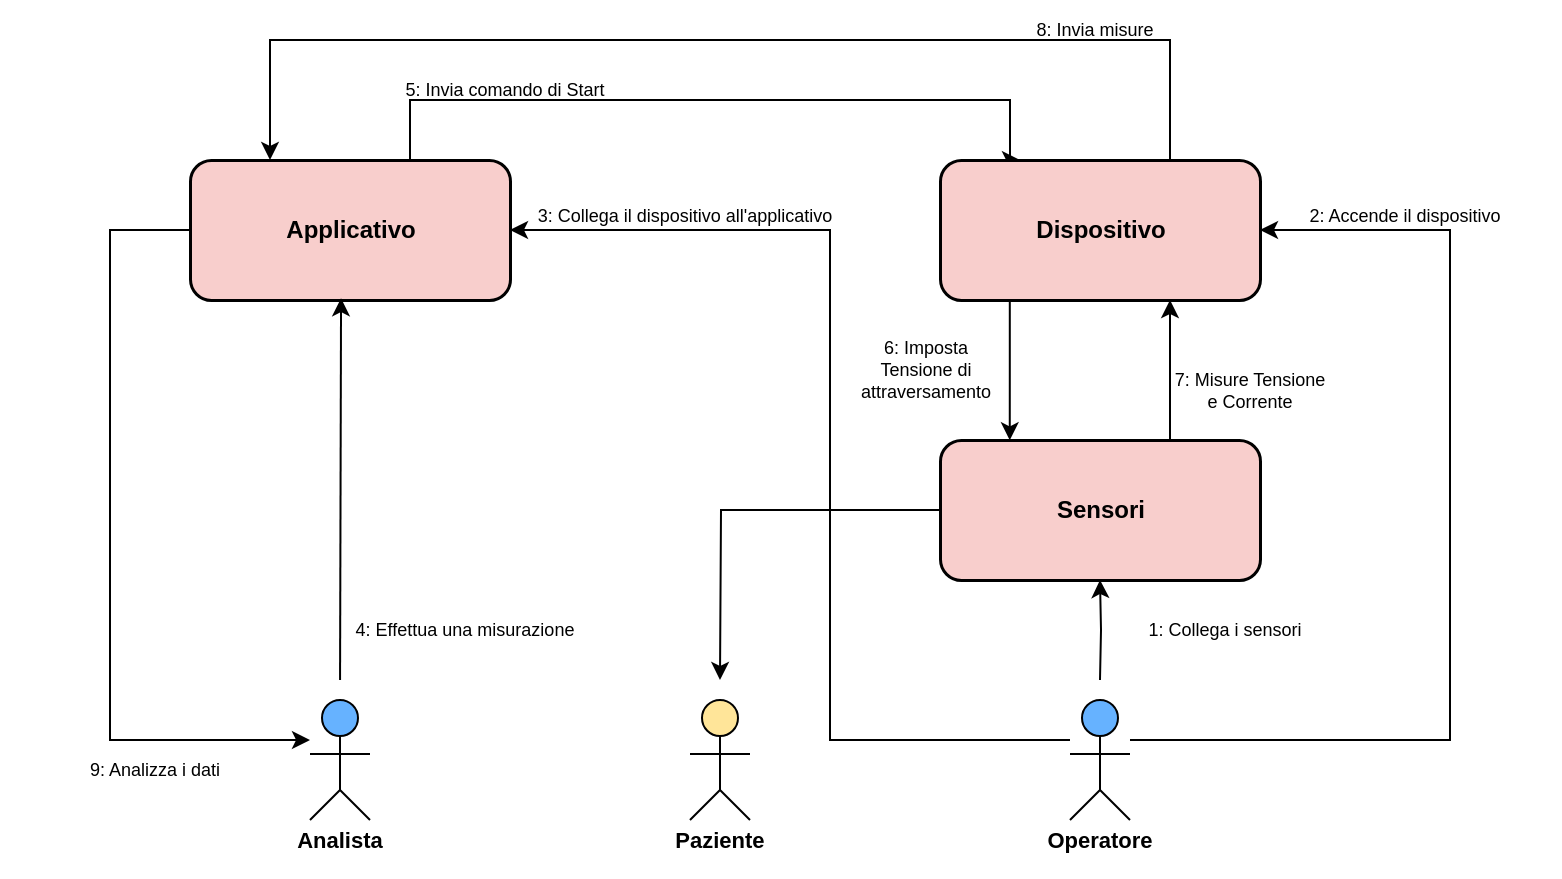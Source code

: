 <mxfile version="15.9.6" type="device"><diagram id="UOcES9Z_MR0xL3YYRcIO" name="Page-1"><mxGraphModel dx="1178" dy="609" grid="1" gridSize="10" guides="1" tooltips="1" connect="1" arrows="1" fold="1" page="1" pageScale="1" pageWidth="827" pageHeight="1169" math="0" shadow="0"><root><mxCell id="0"/><mxCell id="1" parent="0"/><mxCell id="JzcPaNIn4srB5uCUla86-24" style="edgeStyle=orthogonalEdgeStyle;rounded=0;orthogonalLoop=1;jettySize=auto;html=1;" edge="1" parent="1" source="JzcPaNIn4srB5uCUla86-8"><mxGeometry relative="1" as="geometry"><mxPoint x="170" y="840.029" as="targetPoint"/><Array as="points"><mxPoint x="70" y="585"/><mxPoint x="70" y="840"/></Array></mxGeometry></mxCell><mxCell id="JzcPaNIn4srB5uCUla86-33" style="edgeStyle=orthogonalEdgeStyle;rounded=0;orthogonalLoop=1;jettySize=auto;html=1;entryX=0.25;entryY=0;entryDx=0;entryDy=0;" edge="1" parent="1" source="JzcPaNIn4srB5uCUla86-8" target="JzcPaNIn4srB5uCUla86-9"><mxGeometry relative="1" as="geometry"><Array as="points"><mxPoint x="220" y="520"/><mxPoint x="520" y="520"/></Array></mxGeometry></mxCell><mxCell id="JzcPaNIn4srB5uCUla86-8" value="&lt;b&gt;Applicativo&lt;/b&gt;" style="text;html=1;align=center;verticalAlign=middle;dashed=0;fillColor=#f8cecc;strokeColor=#000000;rounded=1;strokeWidth=1.5;" vertex="1" parent="1"><mxGeometry x="110" y="550" width="160" height="70" as="geometry"/></mxCell><mxCell id="JzcPaNIn4srB5uCUla86-30" style="edgeStyle=orthogonalEdgeStyle;rounded=0;orthogonalLoop=1;jettySize=auto;html=1;entryX=0.218;entryY=0.002;entryDx=0;entryDy=0;entryPerimeter=0;" edge="1" parent="1" source="JzcPaNIn4srB5uCUla86-9" target="JzcPaNIn4srB5uCUla86-12"><mxGeometry relative="1" as="geometry"><Array as="points"><mxPoint x="520" y="655"/></Array></mxGeometry></mxCell><mxCell id="JzcPaNIn4srB5uCUla86-34" style="edgeStyle=orthogonalEdgeStyle;rounded=0;orthogonalLoop=1;jettySize=auto;html=1;entryX=0.25;entryY=0;entryDx=0;entryDy=0;" edge="1" parent="1" source="JzcPaNIn4srB5uCUla86-9" target="JzcPaNIn4srB5uCUla86-8"><mxGeometry relative="1" as="geometry"><Array as="points"><mxPoint x="600" y="490"/><mxPoint x="150" y="490"/></Array></mxGeometry></mxCell><mxCell id="JzcPaNIn4srB5uCUla86-9" value="&lt;b&gt;Dispositivo&lt;/b&gt;" style="text;html=1;align=center;verticalAlign=middle;dashed=0;fillColor=#f8cecc;strokeColor=#000000;rounded=1;strokeWidth=1.5;" vertex="1" parent="1"><mxGeometry x="485" y="550" width="160" height="70" as="geometry"/></mxCell><mxCell id="JzcPaNIn4srB5uCUla86-22" style="edgeStyle=orthogonalEdgeStyle;rounded=0;orthogonalLoop=1;jettySize=auto;html=1;entryX=0.472;entryY=0.987;entryDx=0;entryDy=0;entryPerimeter=0;" edge="1" parent="1" target="JzcPaNIn4srB5uCUla86-8"><mxGeometry relative="1" as="geometry"><mxPoint x="185.029" y="810" as="sourcePoint"/></mxGeometry></mxCell><mxCell id="JzcPaNIn4srB5uCUla86-13" style="edgeStyle=orthogonalEdgeStyle;rounded=0;orthogonalLoop=1;jettySize=auto;html=1;exitX=0.5;exitY=0;exitDx=0;exitDy=0;exitPerimeter=0;" edge="1" parent="1" target="JzcPaNIn4srB5uCUla86-12"><mxGeometry relative="1" as="geometry"><mxPoint x="565" y="810" as="sourcePoint"/></mxGeometry></mxCell><mxCell id="JzcPaNIn4srB5uCUla86-19" style="edgeStyle=orthogonalEdgeStyle;rounded=0;orthogonalLoop=1;jettySize=auto;html=1;entryX=1;entryY=0.5;entryDx=0;entryDy=0;" edge="1" parent="1" target="JzcPaNIn4srB5uCUla86-9"><mxGeometry relative="1" as="geometry"><mxPoint x="580" y="840.029" as="sourcePoint"/><Array as="points"><mxPoint x="740" y="840"/><mxPoint x="740" y="585"/></Array></mxGeometry></mxCell><mxCell id="JzcPaNIn4srB5uCUla86-20" style="edgeStyle=orthogonalEdgeStyle;rounded=0;orthogonalLoop=1;jettySize=auto;html=1;entryX=1;entryY=0.5;entryDx=0;entryDy=0;" edge="1" parent="1" target="JzcPaNIn4srB5uCUla86-8"><mxGeometry relative="1" as="geometry"><mxPoint x="550" y="840.029" as="sourcePoint"/><Array as="points"><mxPoint x="430" y="840"/><mxPoint x="430" y="585"/></Array></mxGeometry></mxCell><mxCell id="JzcPaNIn4srB5uCUla86-17" style="edgeStyle=orthogonalEdgeStyle;rounded=0;orthogonalLoop=1;jettySize=auto;html=1;" edge="1" parent="1" source="JzcPaNIn4srB5uCUla86-12"><mxGeometry relative="1" as="geometry"><mxPoint x="600" y="620" as="targetPoint"/><Array as="points"><mxPoint x="600" y="620"/></Array></mxGeometry></mxCell><mxCell id="JzcPaNIn4srB5uCUla86-18" style="edgeStyle=orthogonalEdgeStyle;orthogonalLoop=1;jettySize=auto;html=1;entryX=0.5;entryY=0;entryDx=0;entryDy=0;entryPerimeter=0;rounded=0;" edge="1" parent="1" source="JzcPaNIn4srB5uCUla86-12"><mxGeometry relative="1" as="geometry"><mxPoint x="375" y="810" as="targetPoint"/></mxGeometry></mxCell><mxCell id="JzcPaNIn4srB5uCUla86-12" value="&lt;b&gt;Sensori&lt;/b&gt;" style="text;html=1;align=center;verticalAlign=middle;dashed=0;fillColor=#f8cecc;strokeColor=#000000;rounded=1;strokeWidth=1.5;" vertex="1" parent="1"><mxGeometry x="485" y="690" width="160" height="70" as="geometry"/></mxCell><mxCell id="JzcPaNIn4srB5uCUla86-15" value="1: Collega i sensori" style="text;html=1;strokeColor=none;fillColor=none;align=center;verticalAlign=middle;whiteSpace=wrap;rounded=0;fontSize=9;" vertex="1" parent="1"><mxGeometry x="550" y="770" width="155" height="30" as="geometry"/></mxCell><mxCell id="JzcPaNIn4srB5uCUla86-16" value="2: Accende il dispositivo" style="text;html=1;strokeColor=none;fillColor=none;align=center;verticalAlign=middle;whiteSpace=wrap;rounded=0;fontSize=9;" vertex="1" parent="1"><mxGeometry x="640" y="562.5" width="155" height="30" as="geometry"/></mxCell><mxCell id="JzcPaNIn4srB5uCUla86-28" value="7: Misure Tensione e Corrente" style="text;html=1;strokeColor=none;fillColor=none;align=center;verticalAlign=middle;whiteSpace=wrap;rounded=0;fontSize=9;" vertex="1" parent="1"><mxGeometry x="600" y="650" width="80" height="30" as="geometry"/></mxCell><mxCell id="JzcPaNIn4srB5uCUla86-36" value="9: Analizza i dati" style="text;html=1;strokeColor=none;fillColor=none;align=center;verticalAlign=middle;whiteSpace=wrap;rounded=0;fontSize=9;" vertex="1" parent="1"><mxGeometry x="15" y="840" width="155" height="30" as="geometry"/></mxCell><mxCell id="JzcPaNIn4srB5uCUla86-37" value="4: Effettua una misurazione" style="text;html=1;strokeColor=none;fillColor=none;align=center;verticalAlign=middle;whiteSpace=wrap;rounded=0;fontSize=9;" vertex="1" parent="1"><mxGeometry x="170" y="770" width="155" height="30" as="geometry"/></mxCell><mxCell id="JzcPaNIn4srB5uCUla86-38" value="5: Invia comando di Start" style="text;html=1;strokeColor=none;fillColor=none;align=center;verticalAlign=middle;whiteSpace=wrap;rounded=0;fontSize=9;" vertex="1" parent="1"><mxGeometry x="190" y="500" width="155" height="30" as="geometry"/></mxCell><mxCell id="JzcPaNIn4srB5uCUla86-39" value="3: Collega il dispositivo all'applicativo" style="text;html=1;strokeColor=none;fillColor=none;align=center;verticalAlign=middle;whiteSpace=wrap;rounded=0;fontSize=9;" vertex="1" parent="1"><mxGeometry x="280" y="570" width="155" height="15" as="geometry"/></mxCell><mxCell id="JzcPaNIn4srB5uCUla86-40" value="8: Invia misure" style="text;html=1;strokeColor=none;fillColor=none;align=center;verticalAlign=middle;whiteSpace=wrap;rounded=0;fontSize=9;" vertex="1" parent="1"><mxGeometry x="485" y="470" width="155" height="30" as="geometry"/></mxCell><mxCell id="JzcPaNIn4srB5uCUla86-41" value="6: Imposta Tensione di attraversamento" style="text;html=1;strokeColor=none;fillColor=none;align=center;verticalAlign=middle;whiteSpace=wrap;rounded=0;fontSize=9;" vertex="1" parent="1"><mxGeometry x="437.5" y="640" width="80" height="30" as="geometry"/></mxCell><mxCell id="JzcPaNIn4srB5uCUla86-42" value="" style="html=1;outlineConnect=0;whiteSpace=wrap;fillColor=#66B2FF;verticalLabelPosition=bottom;verticalAlign=top;align=center;shape=mxgraph.archimate3.actor;rounded=1;fontSize=9;strokeColor=#000000;" vertex="1" parent="1"><mxGeometry x="170" y="820" width="30" height="60" as="geometry"/></mxCell><mxCell id="JzcPaNIn4srB5uCUla86-43" value="" style="html=1;outlineConnect=0;whiteSpace=wrap;fillColor=#FFE599;verticalLabelPosition=bottom;verticalAlign=top;align=center;shape=mxgraph.archimate3.actor;rounded=1;fontSize=9;strokeColor=#000000;" vertex="1" parent="1"><mxGeometry x="360" y="820" width="30" height="60" as="geometry"/></mxCell><mxCell id="JzcPaNIn4srB5uCUla86-44" value="" style="html=1;outlineConnect=0;whiteSpace=wrap;fillColor=#66B2FF;verticalLabelPosition=bottom;verticalAlign=top;align=center;shape=mxgraph.archimate3.actor;rounded=1;fontSize=9;strokeColor=#000000;" vertex="1" parent="1"><mxGeometry x="550" y="820" width="30" height="60" as="geometry"/></mxCell><mxCell id="JzcPaNIn4srB5uCUla86-45" value="Analista" style="text;html=1;strokeColor=none;fillColor=none;align=center;verticalAlign=middle;whiteSpace=wrap;rounded=0;fontSize=11;fontStyle=1" vertex="1" parent="1"><mxGeometry x="160" y="880" width="50" height="20" as="geometry"/></mxCell><mxCell id="JzcPaNIn4srB5uCUla86-46" value="Operatore" style="text;html=1;strokeColor=none;fillColor=none;align=center;verticalAlign=middle;whiteSpace=wrap;rounded=0;fontSize=11;fontStyle=1" vertex="1" parent="1"><mxGeometry x="540" y="880" width="50" height="20" as="geometry"/></mxCell><mxCell id="JzcPaNIn4srB5uCUla86-47" value="Paziente" style="text;html=1;strokeColor=none;fillColor=none;align=center;verticalAlign=middle;whiteSpace=wrap;rounded=0;fontSize=11;fontStyle=1" vertex="1" parent="1"><mxGeometry x="350" y="880" width="50" height="20" as="geometry"/></mxCell><mxCell id="JzcPaNIn4srB5uCUla86-48" style="edgeStyle=orthogonalEdgeStyle;rounded=0;orthogonalLoop=1;jettySize=auto;html=1;exitX=0.5;exitY=1;exitDx=0;exitDy=0;fontSize=10;" edge="1" parent="1" source="JzcPaNIn4srB5uCUla86-45" target="JzcPaNIn4srB5uCUla86-45"><mxGeometry relative="1" as="geometry"/></mxCell></root></mxGraphModel></diagram></mxfile>